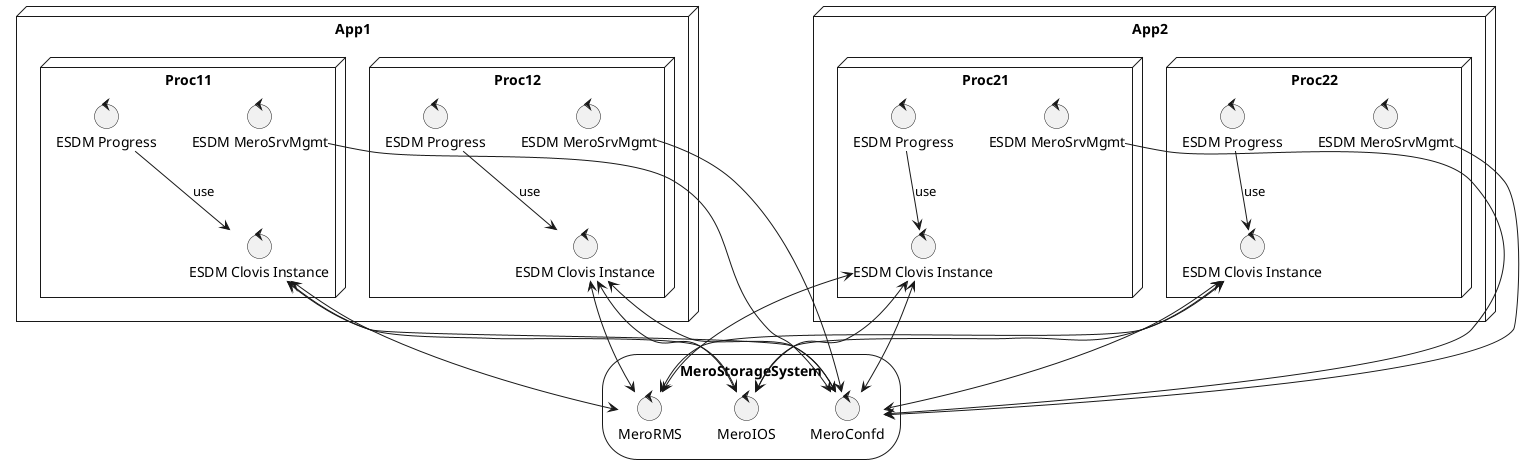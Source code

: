 @startuml

node App1 {
	node Proc11 {
	control "ESDM Progress" as progress11
	control "ESDM Clovis Instance" as clovis11
	control "ESDM MeroSrvMgmt" as mgmt11
	}

	node Proc12 {
	control "ESDM Progress" as progress12
	control "ESDM Clovis Instance" as clovis12
	control "ESDM MeroSrvMgmt" as mgmt12
	}
}

progress11 --> clovis11 : use
progress12 --> clovis12 : use

node App2 {
	node Proc21 {
	control "ESDM Progress" as progress21
	control "ESDM Clovis Instance" as clovis21
	control "ESDM MeroSrvMgmt" as mgmt21
	}

	node Proc22 {
	control "ESDM Progress" as progress22
	control "ESDM Clovis Instance" as clovis22
	control "ESDM MeroSrvMgmt" as mgmt22
	}
}
progress21 --> clovis21 : use
progress22 --> clovis22 : use

storage MeroStorageSystem {
	control MeroConfd
	control MeroRMS
	control MeroIOS
}

clovis11 <--> MeroConfd
clovis11 <--> MeroRMS
clovis11 <--> MeroIOS

clovis12 <--> MeroConfd
clovis12 <--> MeroRMS
clovis12 <--> MeroIOS

clovis21 <--> MeroConfd
clovis21 <--> MeroRMS
clovis21 <--> MeroIOS


clovis22 <--> MeroConfd
clovis22 <--> MeroRMS
clovis22 <--> MeroIOS

mgmt11 --> MeroConfd
mgmt12 --> MeroConfd
mgmt21 --> MeroConfd
mgmt22 --> MeroConfd

@enduml
